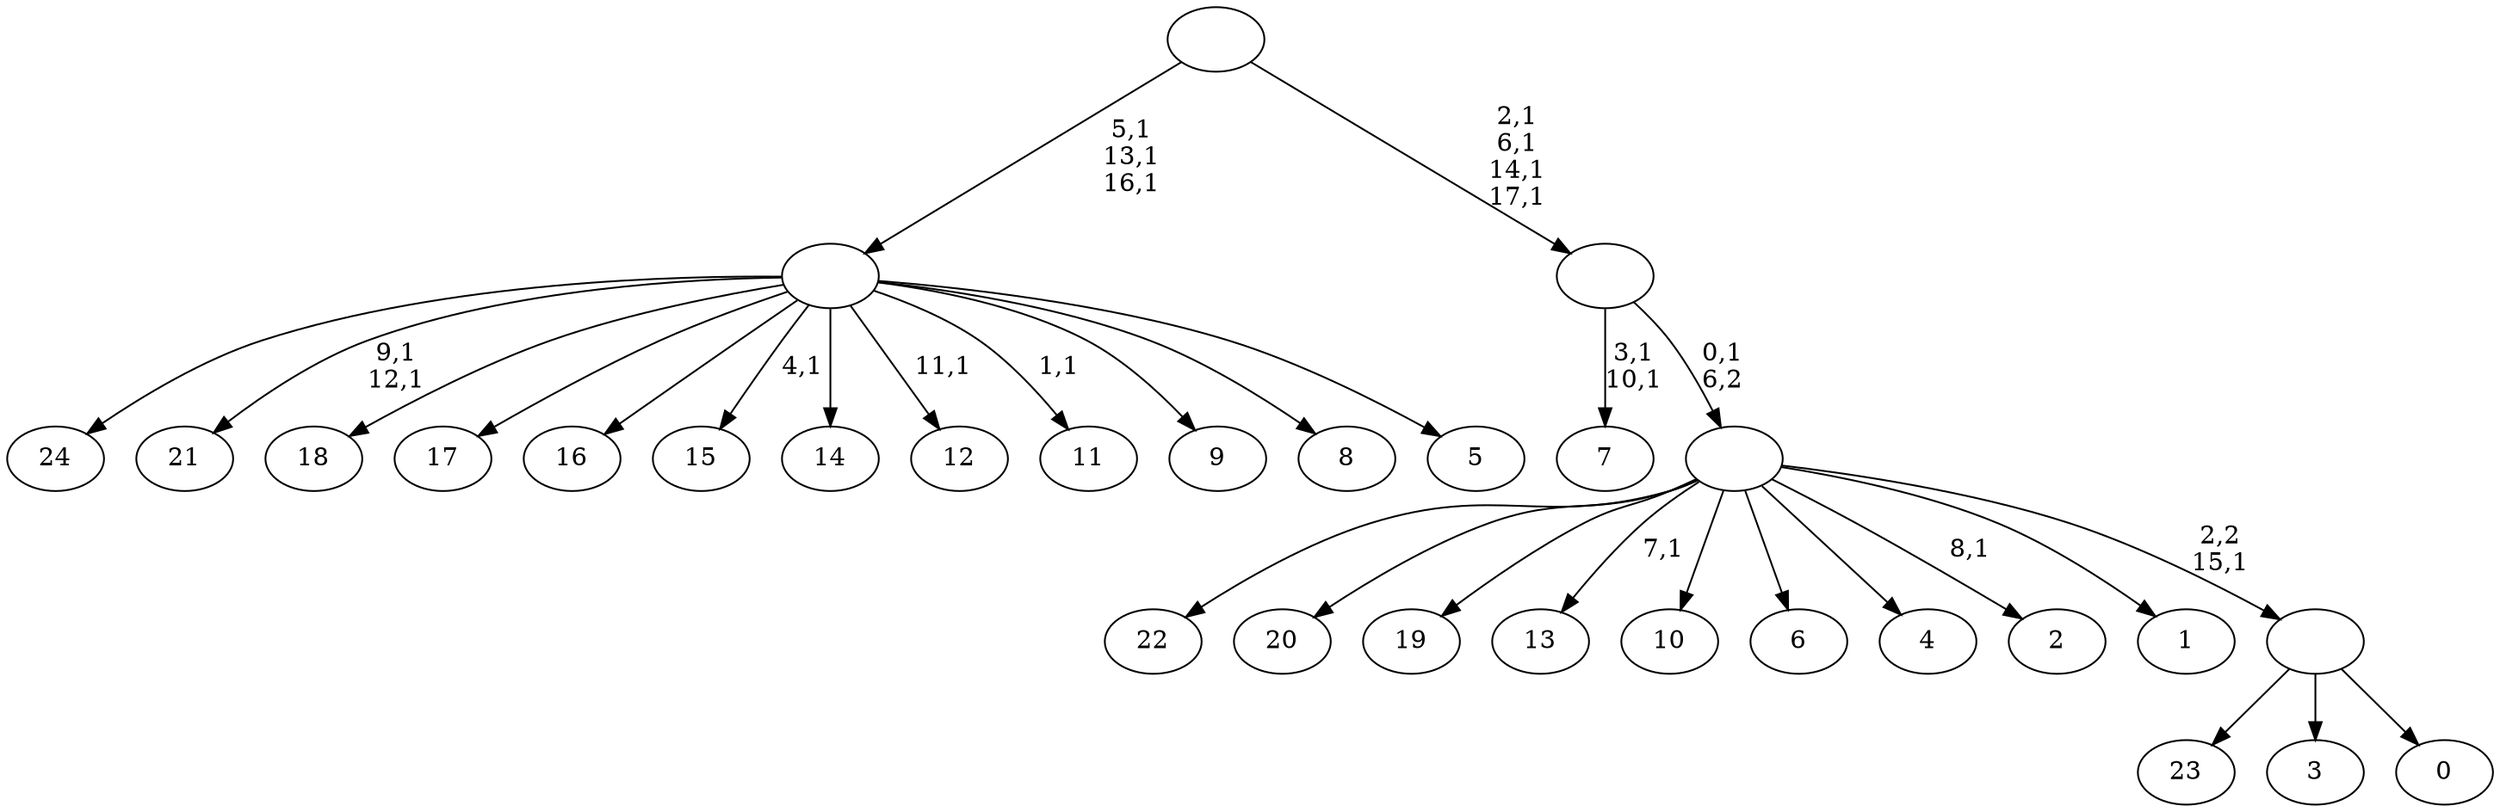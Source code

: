 digraph T {
	43 [label="24"]
	42 [label="23"]
	41 [label="22"]
	40 [label="21"]
	37 [label="20"]
	36 [label="19"]
	35 [label="18"]
	34 [label="17"]
	33 [label="16"]
	32 [label="15"]
	30 [label="14"]
	29 [label="13"]
	27 [label="12"]
	25 [label="11"]
	23 [label="10"]
	22 [label="9"]
	21 [label="8"]
	20 [label="7"]
	17 [label="6"]
	16 [label="5"]
	15 [label=""]
	12 [label="4"]
	11 [label="3"]
	10 [label="2"]
	8 [label="1"]
	7 [label="0"]
	6 [label=""]
	5 [label=""]
	4 [label=""]
	0 [label=""]
	15 -> 25 [label="1,1"]
	15 -> 27 [label="11,1"]
	15 -> 32 [label="4,1"]
	15 -> 40 [label="9,1\n12,1"]
	15 -> 43 [label=""]
	15 -> 35 [label=""]
	15 -> 34 [label=""]
	15 -> 33 [label=""]
	15 -> 30 [label=""]
	15 -> 22 [label=""]
	15 -> 21 [label=""]
	15 -> 16 [label=""]
	6 -> 42 [label=""]
	6 -> 11 [label=""]
	6 -> 7 [label=""]
	5 -> 10 [label="8,1"]
	5 -> 29 [label="7,1"]
	5 -> 41 [label=""]
	5 -> 37 [label=""]
	5 -> 36 [label=""]
	5 -> 23 [label=""]
	5 -> 17 [label=""]
	5 -> 12 [label=""]
	5 -> 8 [label=""]
	5 -> 6 [label="2,2\n15,1"]
	4 -> 20 [label="3,1\n10,1"]
	4 -> 5 [label="0,1\n6,2"]
	0 -> 4 [label="2,1\n6,1\n14,1\n17,1"]
	0 -> 15 [label="5,1\n13,1\n16,1"]
}

